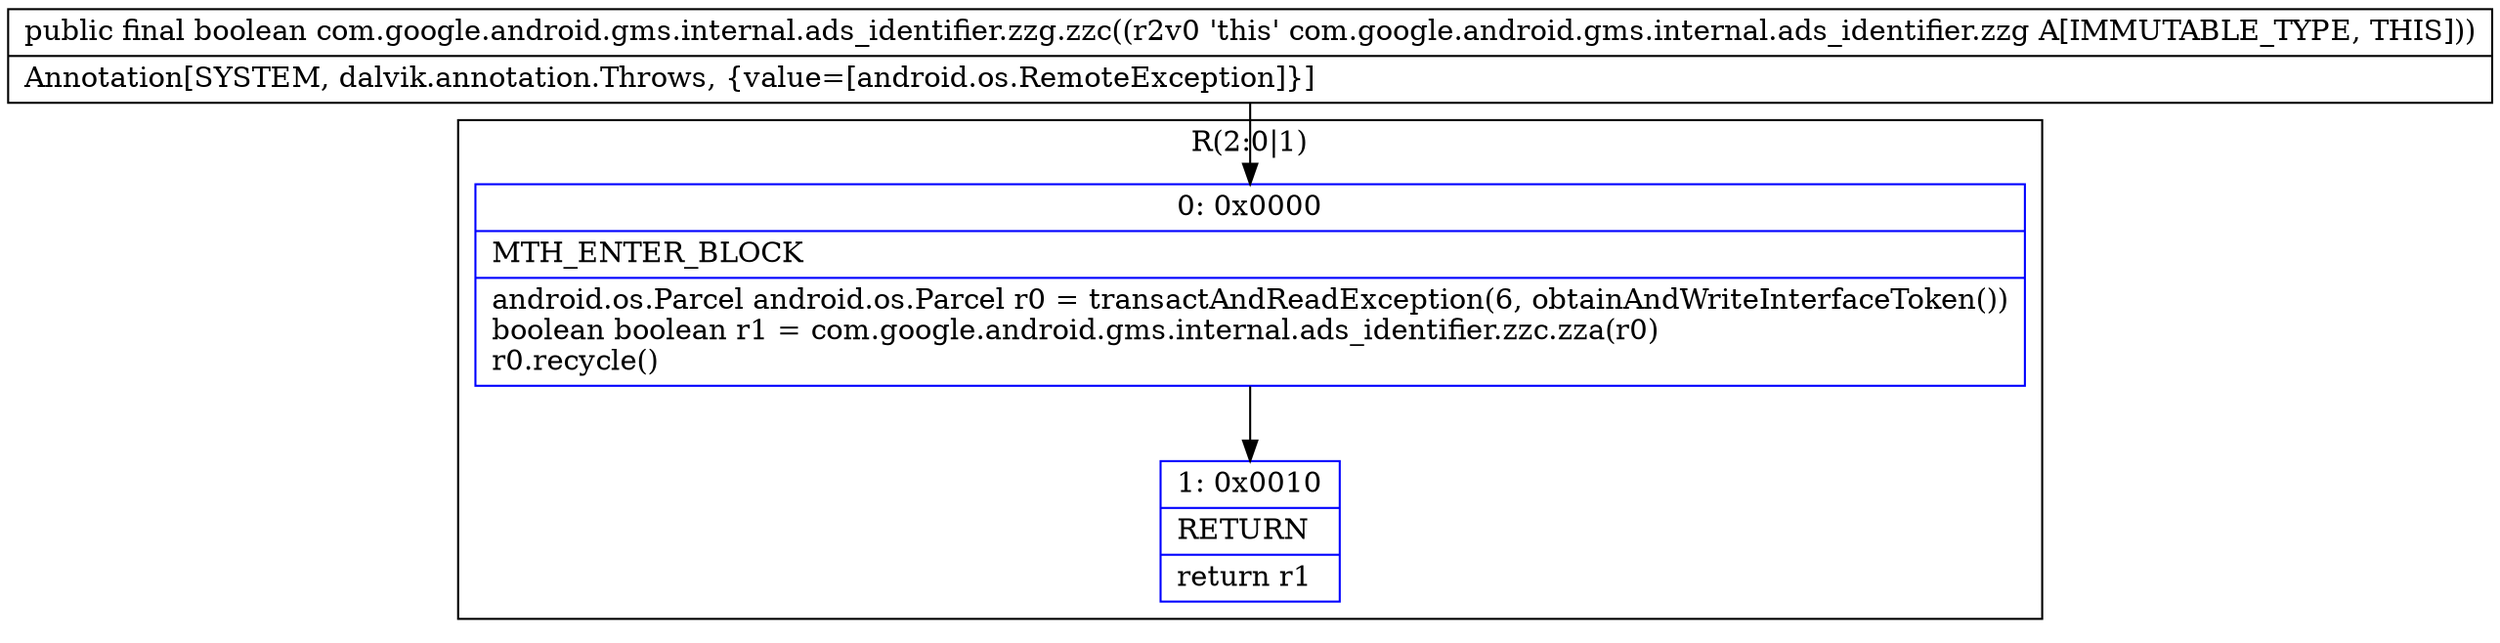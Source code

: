 digraph "CFG forcom.google.android.gms.internal.ads_identifier.zzg.zzc()Z" {
subgraph cluster_Region_1510019646 {
label = "R(2:0|1)";
node [shape=record,color=blue];
Node_0 [shape=record,label="{0\:\ 0x0000|MTH_ENTER_BLOCK\l|android.os.Parcel android.os.Parcel r0 = transactAndReadException(6, obtainAndWriteInterfaceToken())\lboolean boolean r1 = com.google.android.gms.internal.ads_identifier.zzc.zza(r0)\lr0.recycle()\l}"];
Node_1 [shape=record,label="{1\:\ 0x0010|RETURN\l|return r1\l}"];
}
MethodNode[shape=record,label="{public final boolean com.google.android.gms.internal.ads_identifier.zzg.zzc((r2v0 'this' com.google.android.gms.internal.ads_identifier.zzg A[IMMUTABLE_TYPE, THIS]))  | Annotation[SYSTEM, dalvik.annotation.Throws, \{value=[android.os.RemoteException]\}]\l}"];
MethodNode -> Node_0;
Node_0 -> Node_1;
}

